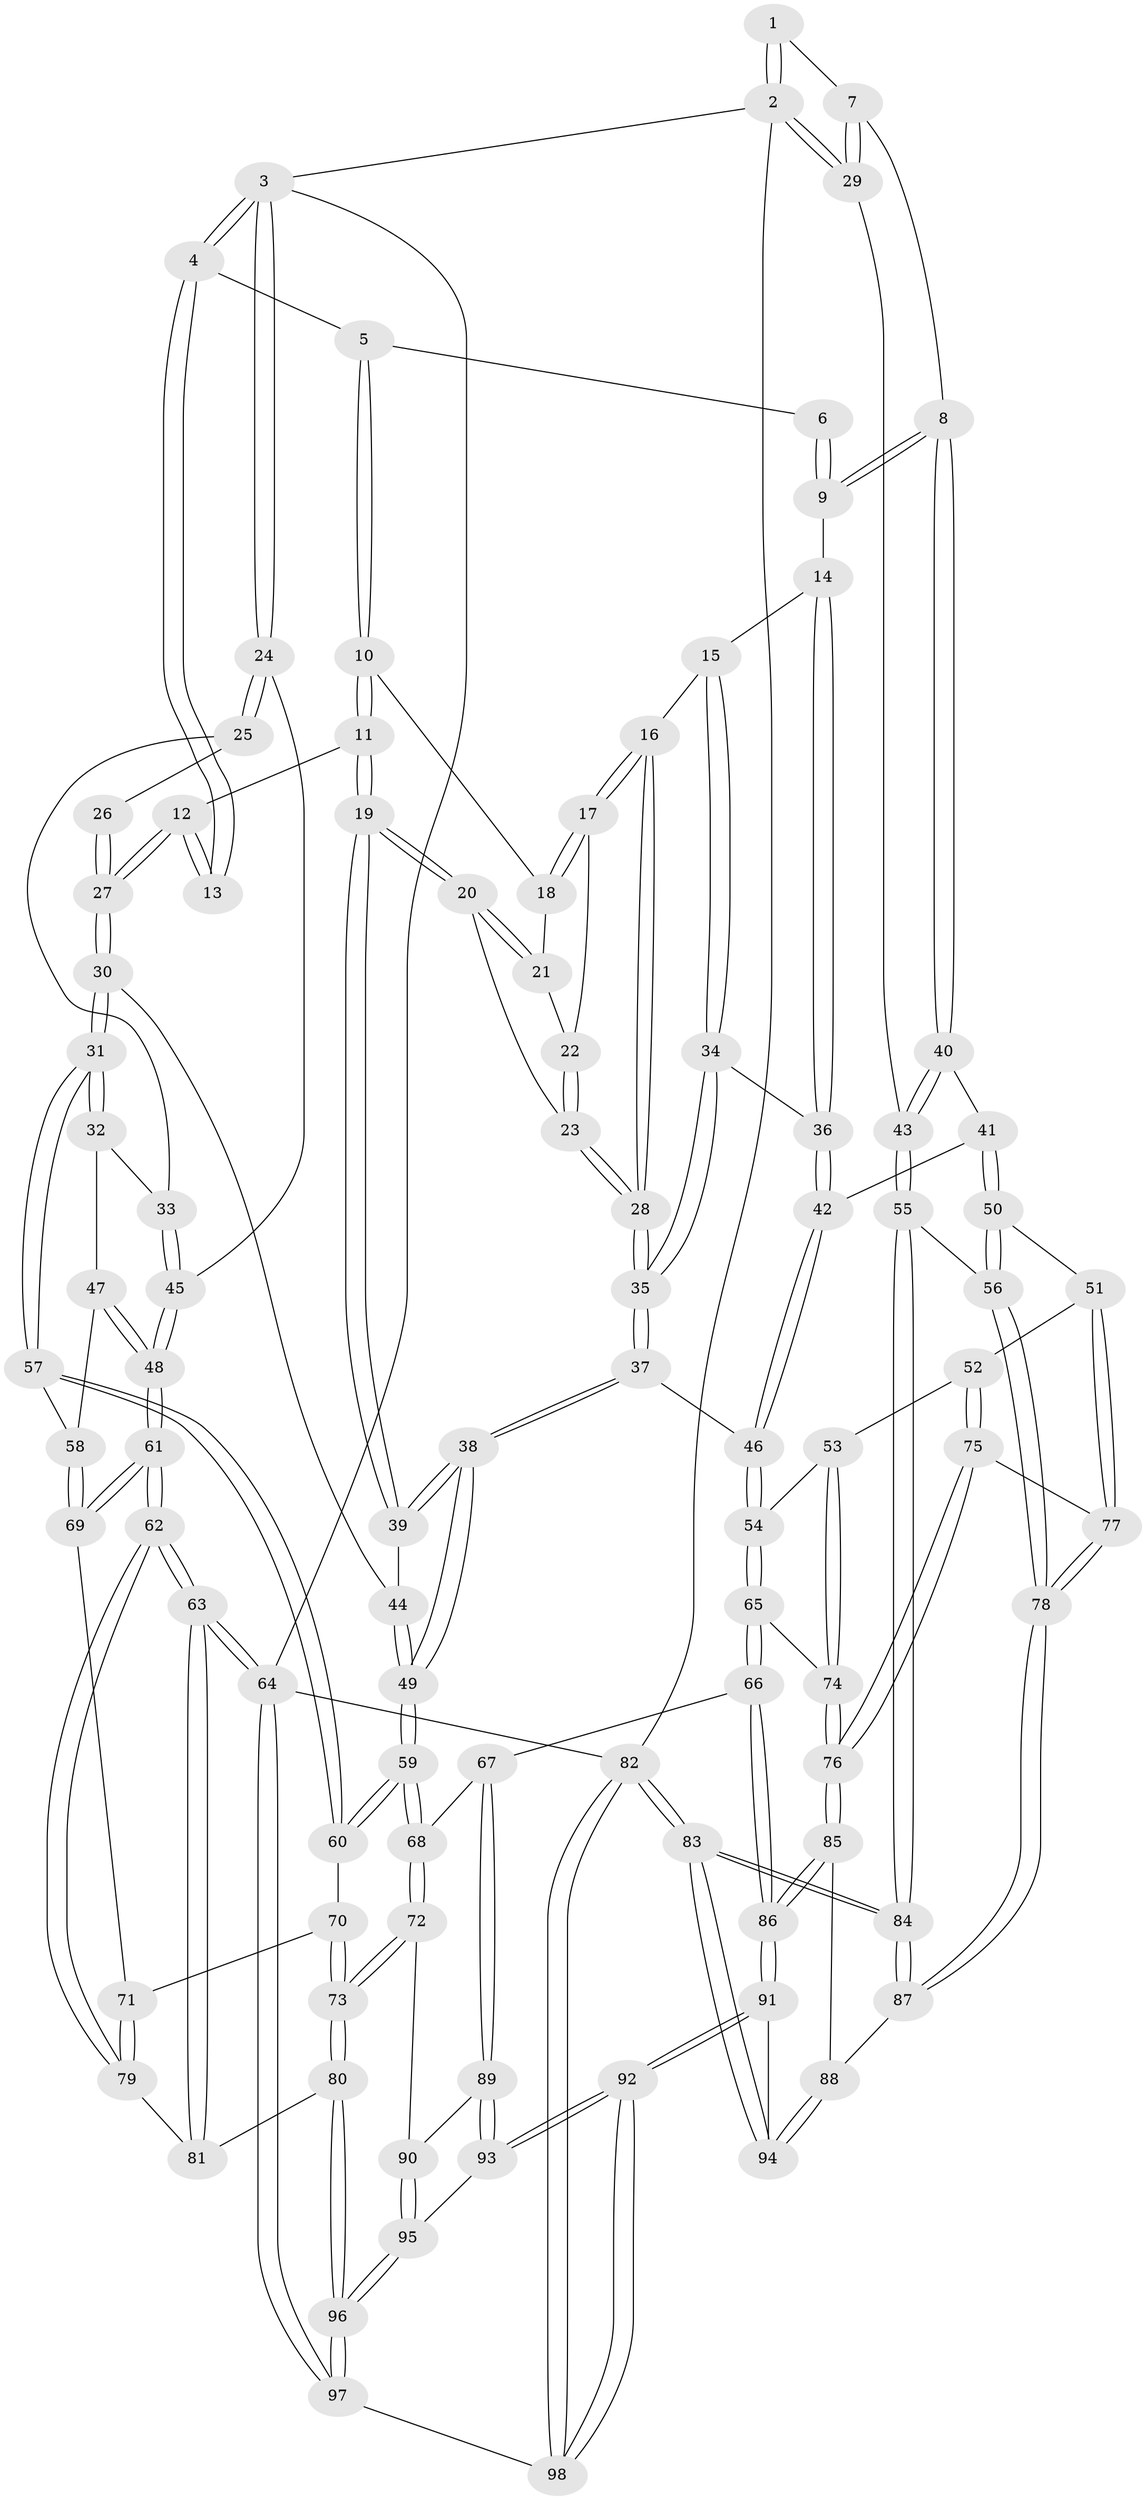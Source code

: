 // coarse degree distribution, {3: 0.5510204081632653, 4: 0.16326530612244897, 2: 0.22448979591836735, 5: 0.061224489795918366}
// Generated by graph-tools (version 1.1) at 2025/54/03/04/25 22:54:18]
// undirected, 98 vertices, 242 edges
graph export_dot {
  node [color=gray90,style=filled];
  1 [pos="+1+0"];
  2 [pos="+1+0"];
  3 [pos="+0+0"];
  4 [pos="+0.30436461465796394+0"];
  5 [pos="+0.660267866431992+0"];
  6 [pos="+0.6990319411138526+0"];
  7 [pos="+0.9218879121726332+0.11134289362488127"];
  8 [pos="+0.8572128101404359+0.12746707220125628"];
  9 [pos="+0.8506235577551698+0.12405584217420255"];
  10 [pos="+0.632892099902553+0"];
  11 [pos="+0.37075434043759586+0.1492740396451927"];
  12 [pos="+0.3684562147874507+0.14817898882541694"];
  13 [pos="+0.29058576628272736+0.016176126958053864"];
  14 [pos="+0.7743886866733019+0.16238316016314674"];
  15 [pos="+0.7033598974394725+0.16002271658384032"];
  16 [pos="+0.682192183483379+0.1463992485953627"];
  17 [pos="+0.6749487403071852+0.1361037548617513"];
  18 [pos="+0.6319657412208385+0"];
  19 [pos="+0.41494037589786575+0.17594845963304007"];
  20 [pos="+0.5047994332725653+0.1542691612697987"];
  21 [pos="+0.5606562095255762+0.07534443274643322"];
  22 [pos="+0.6170522841862952+0.14783544498027107"];
  23 [pos="+0.5637531160509875+0.18804359228535347"];
  24 [pos="+0+0"];
  25 [pos="+0.13483955379795998+0.1141411152316943"];
  26 [pos="+0.18902768595897496+0.0886836625932887"];
  27 [pos="+0.226801428539832+0.3147499498407926"];
  28 [pos="+0.5983829942470141+0.23295973893531874"];
  29 [pos="+1+0.15004540278489892"];
  30 [pos="+0.2213159140318457+0.32362800184105095"];
  31 [pos="+0.21255811831246665+0.3286209382046012"];
  32 [pos="+0.11979413621809264+0.27132494858715805"];
  33 [pos="+0.10716038727145254+0.23962722061846675"];
  34 [pos="+0.6899329533810172+0.21787424995642254"];
  35 [pos="+0.6110200573497142+0.28047738018939133"];
  36 [pos="+0.750138274005536+0.2827592736020072"];
  37 [pos="+0.6071788589998455+0.3334930843237087"];
  38 [pos="+0.49685872591070757+0.3732732835991747"];
  39 [pos="+0.44731491114399213+0.2817700331383804"];
  40 [pos="+0.8778775635707725+0.21634667819966052"];
  41 [pos="+0.8221080465843855+0.33522857867837613"];
  42 [pos="+0.7566602111738937+0.33227848075028915"];
  43 [pos="+1+0.3824642294923966"];
  44 [pos="+0.282247890036995+0.3419634495140351"];
  45 [pos="+0+0.08689302276644535"];
  46 [pos="+0.6910631304318061+0.36785385626268874"];
  47 [pos="+0+0.3508990695787088"];
  48 [pos="+0+0.369076883711748"];
  49 [pos="+0.46168998181216114+0.44562865877368735"];
  50 [pos="+0.9609554714556586+0.4591574003597955"];
  51 [pos="+0.9062759990993874+0.4936115811834988"];
  52 [pos="+0.8434959188957614+0.5156425474236559"];
  53 [pos="+0.8165226295180944+0.5218171914334088"];
  54 [pos="+0.6965508020554462+0.4131140148895421"];
  55 [pos="+1+0.4376920191197899"];
  56 [pos="+1+0.45906590141042697"];
  57 [pos="+0.189040931851667+0.4334679999754516"];
  58 [pos="+0.146960310934743+0.4628950818571659"];
  59 [pos="+0.4461038552760641+0.5850301160079222"];
  60 [pos="+0.30609985615468643+0.5173696562113616"];
  61 [pos="+0+0.4680338239598869"];
  62 [pos="+0+0.9509238405569476"];
  63 [pos="+0+1"];
  64 [pos="+0+1"];
  65 [pos="+0.6212631732210098+0.5748371660505514"];
  66 [pos="+0.5415539833337978+0.6227646641217117"];
  67 [pos="+0.5166310707614692+0.6166950730857066"];
  68 [pos="+0.44779944054391174+0.5897854178803886"];
  69 [pos="+0.1056882109740787+0.522822350918757"];
  70 [pos="+0.20346013093672324+0.5859745852461281"];
  71 [pos="+0.112266293775198+0.5776598673442099"];
  72 [pos="+0.34905112186875065+0.6992875879248726"];
  73 [pos="+0.3470581718342941+0.7008610205172194"];
  74 [pos="+0.7647935195580257+0.5719656942889064"];
  75 [pos="+0.8429965414100472+0.6941137393052367"];
  76 [pos="+0.7953220912128285+0.6995364160510389"];
  77 [pos="+0.8710390434302548+0.6950236602116485"];
  78 [pos="+0.9029116468958283+0.7089534824113062"];
  79 [pos="+0.09467329385068839+0.6842606954426753"];
  80 [pos="+0.29502713057934604+0.7532313554070542"];
  81 [pos="+0.28964608780933754+0.7531307133656114"];
  82 [pos="+1+1"];
  83 [pos="+1+1"];
  84 [pos="+1+1"];
  85 [pos="+0.7552232392908168+0.7378122431150839"];
  86 [pos="+0.6748059294634401+0.785454884191487"];
  87 [pos="+0.968648184412452+0.762304884863371"];
  88 [pos="+0.8366450358296036+0.7908948726684993"];
  89 [pos="+0.4958670152208537+0.8373838559248422"];
  90 [pos="+0.4254804209443372+0.7874950556644628"];
  91 [pos="+0.6743969585682076+0.8192137804641234"];
  92 [pos="+0.6231812188634394+0.9216840291915666"];
  93 [pos="+0.5042692968054484+0.8641548774470922"];
  94 [pos="+0.862839775936949+0.8970239594898358"];
  95 [pos="+0.4600194184326239+0.8725330240524007"];
  96 [pos="+0.3347059771411197+0.9345517799070009"];
  97 [pos="+0.3105234362880724+1"];
  98 [pos="+0.6125584659875883+1"];
  1 -- 2;
  1 -- 2;
  1 -- 7;
  2 -- 3;
  2 -- 29;
  2 -- 29;
  2 -- 82;
  3 -- 4;
  3 -- 4;
  3 -- 24;
  3 -- 24;
  3 -- 64;
  4 -- 5;
  4 -- 13;
  4 -- 13;
  5 -- 6;
  5 -- 10;
  5 -- 10;
  6 -- 9;
  6 -- 9;
  7 -- 8;
  7 -- 29;
  7 -- 29;
  8 -- 9;
  8 -- 9;
  8 -- 40;
  8 -- 40;
  9 -- 14;
  10 -- 11;
  10 -- 11;
  10 -- 18;
  11 -- 12;
  11 -- 19;
  11 -- 19;
  12 -- 13;
  12 -- 13;
  12 -- 27;
  12 -- 27;
  14 -- 15;
  14 -- 36;
  14 -- 36;
  15 -- 16;
  15 -- 34;
  15 -- 34;
  16 -- 17;
  16 -- 17;
  16 -- 28;
  16 -- 28;
  17 -- 18;
  17 -- 18;
  17 -- 22;
  18 -- 21;
  19 -- 20;
  19 -- 20;
  19 -- 39;
  19 -- 39;
  20 -- 21;
  20 -- 21;
  20 -- 23;
  21 -- 22;
  22 -- 23;
  22 -- 23;
  23 -- 28;
  23 -- 28;
  24 -- 25;
  24 -- 25;
  24 -- 45;
  25 -- 26;
  25 -- 33;
  26 -- 27;
  26 -- 27;
  27 -- 30;
  27 -- 30;
  28 -- 35;
  28 -- 35;
  29 -- 43;
  30 -- 31;
  30 -- 31;
  30 -- 44;
  31 -- 32;
  31 -- 32;
  31 -- 57;
  31 -- 57;
  32 -- 33;
  32 -- 47;
  33 -- 45;
  33 -- 45;
  34 -- 35;
  34 -- 35;
  34 -- 36;
  35 -- 37;
  35 -- 37;
  36 -- 42;
  36 -- 42;
  37 -- 38;
  37 -- 38;
  37 -- 46;
  38 -- 39;
  38 -- 39;
  38 -- 49;
  38 -- 49;
  39 -- 44;
  40 -- 41;
  40 -- 43;
  40 -- 43;
  41 -- 42;
  41 -- 50;
  41 -- 50;
  42 -- 46;
  42 -- 46;
  43 -- 55;
  43 -- 55;
  44 -- 49;
  44 -- 49;
  45 -- 48;
  45 -- 48;
  46 -- 54;
  46 -- 54;
  47 -- 48;
  47 -- 48;
  47 -- 58;
  48 -- 61;
  48 -- 61;
  49 -- 59;
  49 -- 59;
  50 -- 51;
  50 -- 56;
  50 -- 56;
  51 -- 52;
  51 -- 77;
  51 -- 77;
  52 -- 53;
  52 -- 75;
  52 -- 75;
  53 -- 54;
  53 -- 74;
  53 -- 74;
  54 -- 65;
  54 -- 65;
  55 -- 56;
  55 -- 84;
  55 -- 84;
  56 -- 78;
  56 -- 78;
  57 -- 58;
  57 -- 60;
  57 -- 60;
  58 -- 69;
  58 -- 69;
  59 -- 60;
  59 -- 60;
  59 -- 68;
  59 -- 68;
  60 -- 70;
  61 -- 62;
  61 -- 62;
  61 -- 69;
  61 -- 69;
  62 -- 63;
  62 -- 63;
  62 -- 79;
  62 -- 79;
  63 -- 64;
  63 -- 64;
  63 -- 81;
  63 -- 81;
  64 -- 97;
  64 -- 97;
  64 -- 82;
  65 -- 66;
  65 -- 66;
  65 -- 74;
  66 -- 67;
  66 -- 86;
  66 -- 86;
  67 -- 68;
  67 -- 89;
  67 -- 89;
  68 -- 72;
  68 -- 72;
  69 -- 71;
  70 -- 71;
  70 -- 73;
  70 -- 73;
  71 -- 79;
  71 -- 79;
  72 -- 73;
  72 -- 73;
  72 -- 90;
  73 -- 80;
  73 -- 80;
  74 -- 76;
  74 -- 76;
  75 -- 76;
  75 -- 76;
  75 -- 77;
  76 -- 85;
  76 -- 85;
  77 -- 78;
  77 -- 78;
  78 -- 87;
  78 -- 87;
  79 -- 81;
  80 -- 81;
  80 -- 96;
  80 -- 96;
  82 -- 83;
  82 -- 83;
  82 -- 98;
  82 -- 98;
  83 -- 84;
  83 -- 84;
  83 -- 94;
  83 -- 94;
  84 -- 87;
  84 -- 87;
  85 -- 86;
  85 -- 86;
  85 -- 88;
  86 -- 91;
  86 -- 91;
  87 -- 88;
  88 -- 94;
  88 -- 94;
  89 -- 90;
  89 -- 93;
  89 -- 93;
  90 -- 95;
  90 -- 95;
  91 -- 92;
  91 -- 92;
  91 -- 94;
  92 -- 93;
  92 -- 93;
  92 -- 98;
  92 -- 98;
  93 -- 95;
  95 -- 96;
  95 -- 96;
  96 -- 97;
  96 -- 97;
  97 -- 98;
}
